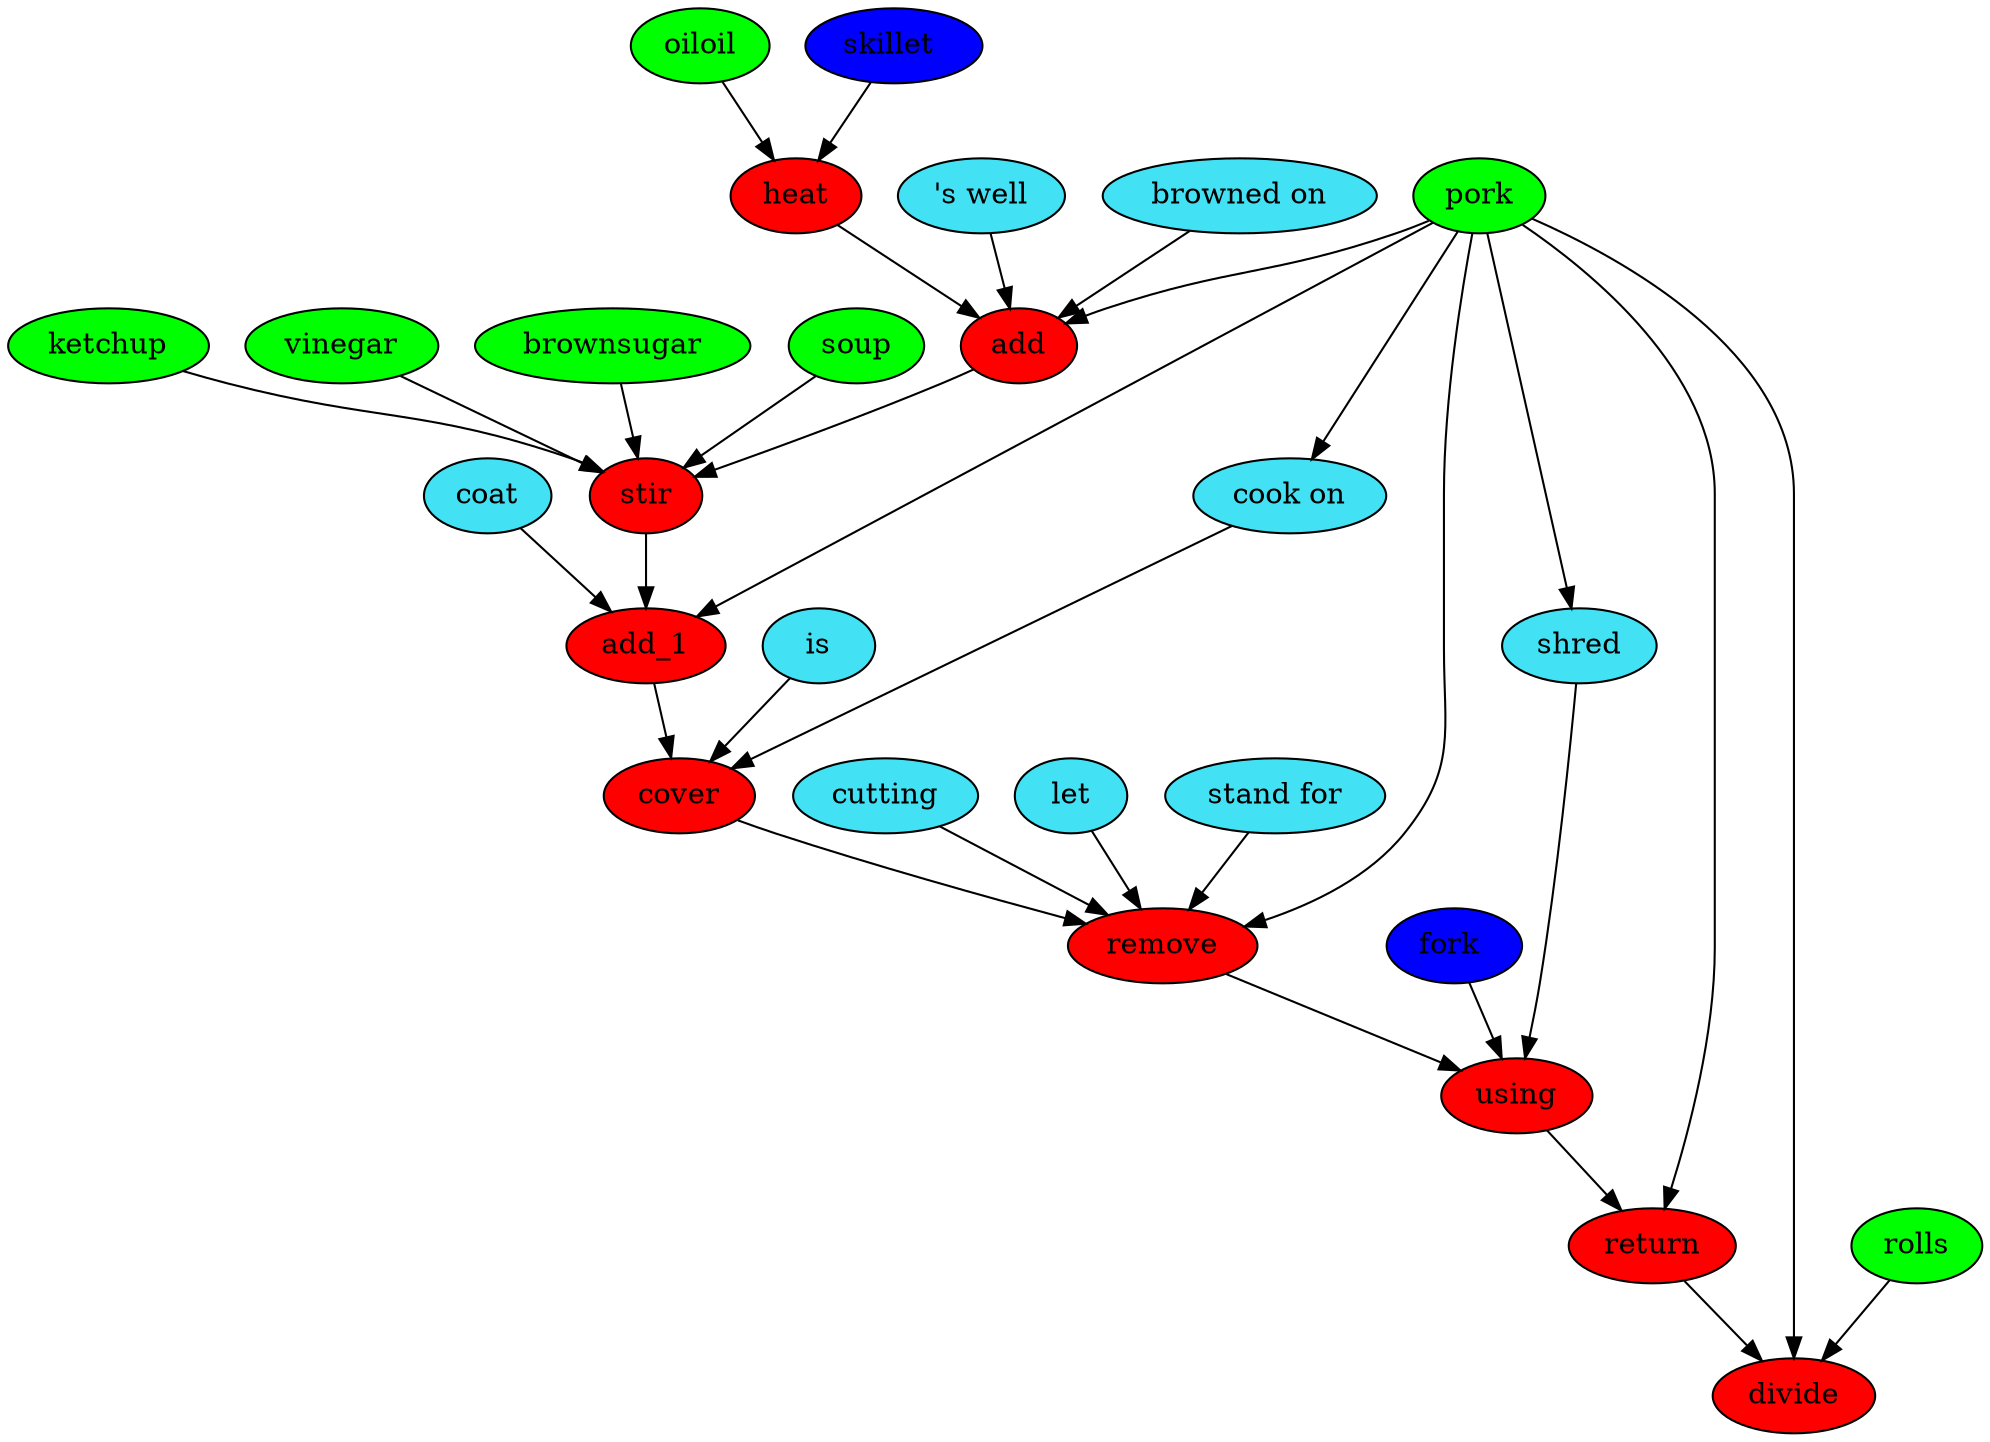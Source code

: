 digraph G {
heat [style=filled, fillcolor=red];
oiloil [style=filled, fillcolor=green];
"skillet " [style=filled, fillcolor="#0000ff"];
oiloil -> heat;
"skillet " -> heat;
add [style=filled, fillcolor=red];
pork [style=filled, fillcolor=green];
"'s well" [style=filled, fillcolor="#42e2f4"];
"browned on" [style=filled, fillcolor="#42e2f4"];
pork -> add;
"'s well" -> add;
"browned on" -> add;
stir [style=filled, fillcolor=red];
soup [style=filled, fillcolor=green];
ketchup [style=filled, fillcolor=green];
vinegar [style=filled, fillcolor=green];
brownsugar [style=filled, fillcolor=green];
soup -> stir;
ketchup -> stir;
vinegar -> stir;
brownsugar -> stir;
add_1 [style=filled, fillcolor=red];
pork [style=filled, fillcolor=green];
coat [style=filled, fillcolor="#42e2f4"];
pork -> add_1;
coat -> add_1;
cover [style=filled, fillcolor=red];
"cook on" [style=filled, fillcolor="#42e2f4"];
pork [style=filled, fillcolor=green];
is [style=filled, fillcolor="#42e2f4"];
pork -> "cook on";
"cook on" -> cover;
is -> cover;
remove [style=filled, fillcolor=red];
pork [style=filled, fillcolor=green];
cutting [style=filled, fillcolor="#42e2f4"];
let [style=filled, fillcolor="#42e2f4"];
"stand for" [style=filled, fillcolor="#42e2f4"];
pork -> remove;
cutting -> remove;
let -> remove;
"stand for" -> remove;
using [style=filled, fillcolor=red];
"fork " [style=filled, fillcolor="#0000ff"];
shred [style=filled, fillcolor="#42e2f4"];
pork [style=filled, fillcolor=green];
"fork " -> using;
pork -> shred;
shred -> using;
return [style=filled, fillcolor=red];
pork [style=filled, fillcolor=green];
pork -> return;
divide [style=filled, fillcolor=red];
pork [style=filled, fillcolor=green];
rolls [style=filled, fillcolor=green];
pork -> divide;
rolls -> divide;
heat -> add;
add -> stir;
stir -> add_1;
add_1 -> cover;
cover -> remove;
remove -> using;
using -> return;
return -> divide;
}
